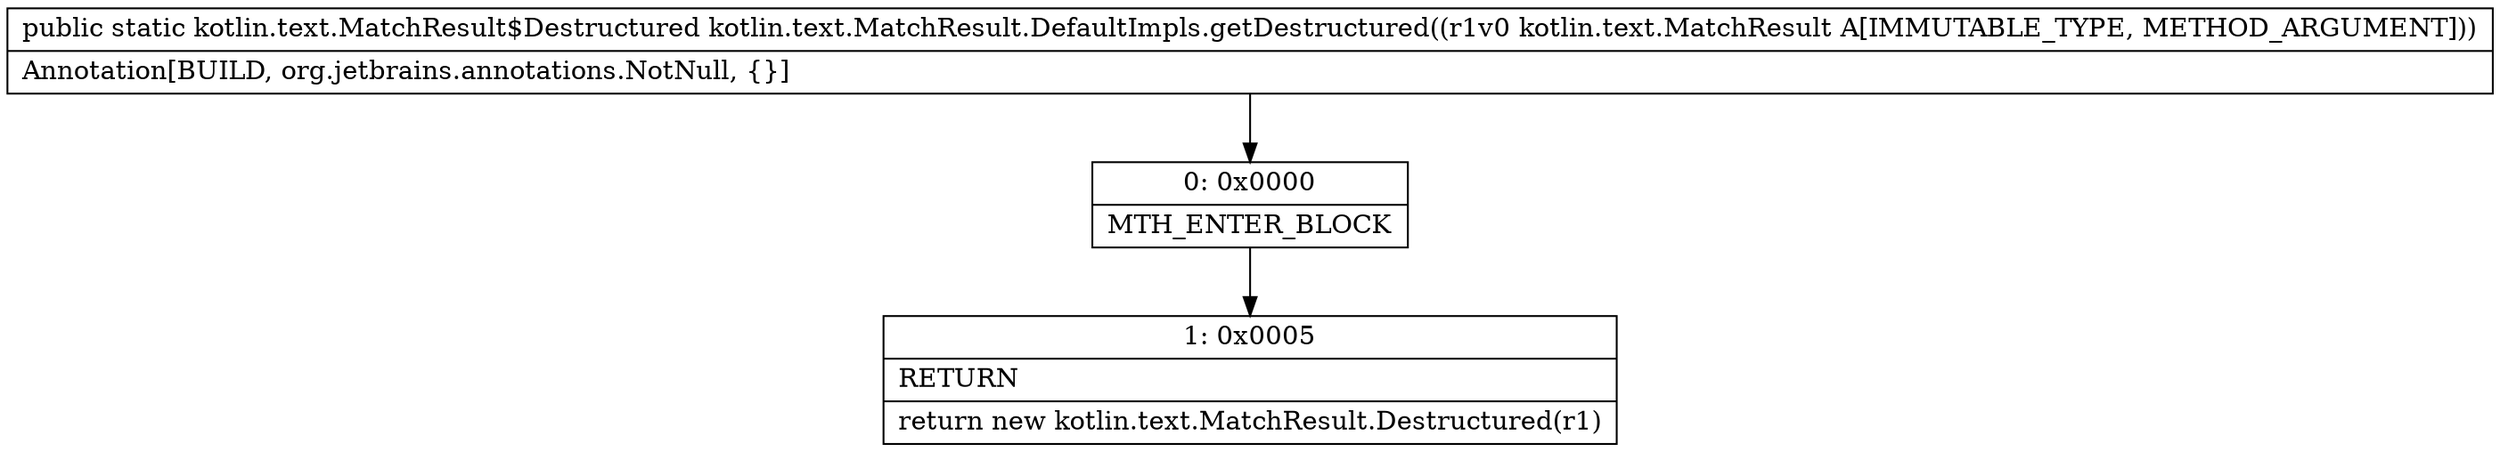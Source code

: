 digraph "CFG forkotlin.text.MatchResult.DefaultImpls.getDestructured(Lkotlin\/text\/MatchResult;)Lkotlin\/text\/MatchResult$Destructured;" {
Node_0 [shape=record,label="{0\:\ 0x0000|MTH_ENTER_BLOCK\l}"];
Node_1 [shape=record,label="{1\:\ 0x0005|RETURN\l|return new kotlin.text.MatchResult.Destructured(r1)\l}"];
MethodNode[shape=record,label="{public static kotlin.text.MatchResult$Destructured kotlin.text.MatchResult.DefaultImpls.getDestructured((r1v0 kotlin.text.MatchResult A[IMMUTABLE_TYPE, METHOD_ARGUMENT]))  | Annotation[BUILD, org.jetbrains.annotations.NotNull, \{\}]\l}"];
MethodNode -> Node_0;
Node_0 -> Node_1;
}

